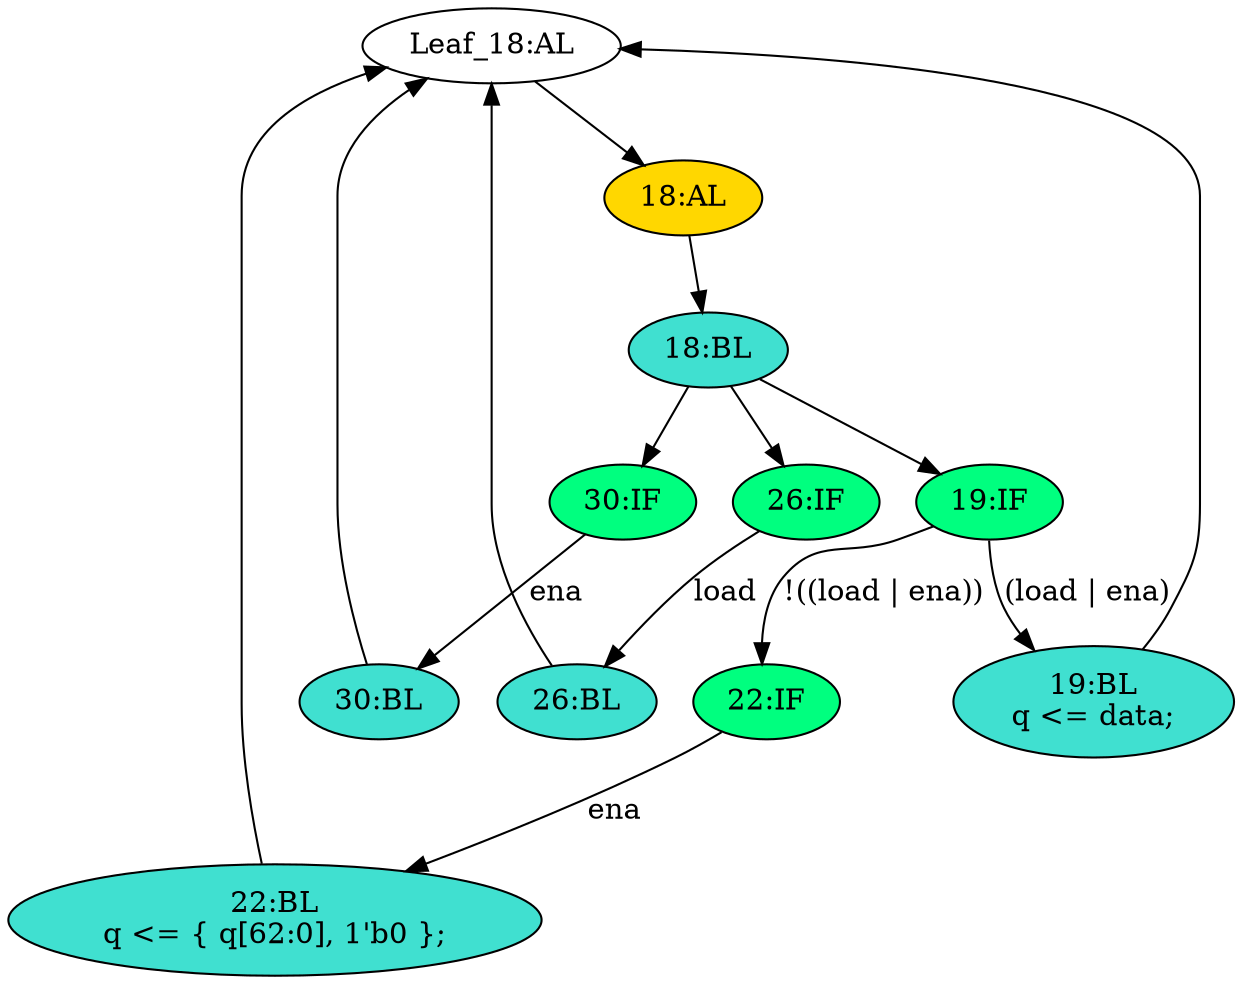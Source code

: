 strict digraph "compose( ,  )" {
	node [label="\N"];
	"Leaf_18:AL"	[def_var="['q']",
		label="Leaf_18:AL"];
	"18:AL"	[ast="<pyverilog.vparser.ast.Always object at 0x7fbec9ff7090>",
		clk_sens=True,
		fillcolor=gold,
		label="18:AL",
		sens="['clk']",
		statements="[]",
		style=filled,
		typ=Always,
		use_var="['load', 'ena', 'data', 'q']"];
	"Leaf_18:AL" -> "18:AL";
	"22:BL"	[ast="<pyverilog.vparser.ast.Block object at 0x7fbec9f8e4d0>",
		fillcolor=turquoise,
		label="22:BL
q <= { q[62:0], 1'b0 };",
		statements="[<pyverilog.vparser.ast.NonblockingSubstitution object at 0x7fbec9ffd610>]",
		style=filled,
		typ=Block];
	"22:BL" -> "Leaf_18:AL"	[cond="[]",
		lineno=None];
	"30:BL"	[ast="<pyverilog.vparser.ast.Block object at 0x7fbecd6a4190>",
		fillcolor=turquoise,
		label="30:BL",
		statements="[]",
		style=filled,
		typ=Block];
	"30:BL" -> "Leaf_18:AL"	[cond="[]",
		lineno=None];
	"19:IF"	[ast="<pyverilog.vparser.ast.IfStatement object at 0x7fbec9fe3890>",
		fillcolor=springgreen,
		label="19:IF",
		statements="[]",
		style=filled,
		typ=IfStatement];
	"22:IF"	[ast="<pyverilog.vparser.ast.IfStatement object at 0x7fbec9f8ebd0>",
		fillcolor=springgreen,
		label="22:IF",
		statements="[]",
		style=filled,
		typ=IfStatement];
	"19:IF" -> "22:IF"	[cond="['load', 'ena']",
		label="!((load | ena))",
		lineno=19];
	"19:BL"	[ast="<pyverilog.vparser.ast.Block object at 0x7fbec9fe34d0>",
		fillcolor=turquoise,
		label="19:BL
q <= data;",
		statements="[<pyverilog.vparser.ast.NonblockingSubstitution object at 0x7fbec9fe3ed0>]",
		style=filled,
		typ=Block];
	"19:IF" -> "19:BL"	[cond="['load', 'ena']",
		label="(load | ena)",
		lineno=19];
	"18:BL"	[ast="<pyverilog.vparser.ast.Block object at 0x7fbec9f8ee90>",
		fillcolor=turquoise,
		label="18:BL",
		statements="[]",
		style=filled,
		typ=Block];
	"18:BL" -> "19:IF"	[cond="[]",
		lineno=None];
	"26:IF"	[ast="<pyverilog.vparser.ast.IfStatement object at 0x7fbec9f8e290>",
		fillcolor=springgreen,
		label="26:IF",
		statements="[]",
		style=filled,
		typ=IfStatement];
	"18:BL" -> "26:IF"	[cond="[]",
		lineno=None];
	"30:IF"	[ast="<pyverilog.vparser.ast.IfStatement object at 0x7fbecb7ff450>",
		fillcolor=springgreen,
		label="30:IF",
		statements="[]",
		style=filled,
		typ=IfStatement];
	"18:BL" -> "30:IF"	[cond="[]",
		lineno=None];
	"26:BL"	[ast="<pyverilog.vparser.ast.Block object at 0x7fbec9ffdd10>",
		fillcolor=turquoise,
		label="26:BL",
		statements="[]",
		style=filled,
		typ=Block];
	"26:IF" -> "26:BL"	[cond="['load']",
		label=load,
		lineno=26];
	"18:AL" -> "18:BL"	[cond="[]",
		lineno=None];
	"30:IF" -> "30:BL"	[cond="['ena']",
		label=ena,
		lineno=30];
	"22:IF" -> "22:BL"	[cond="['ena']",
		label=ena,
		lineno=22];
	"19:BL" -> "Leaf_18:AL"	[cond="[]",
		lineno=None];
	"26:BL" -> "Leaf_18:AL"	[cond="[]",
		lineno=None];
}
